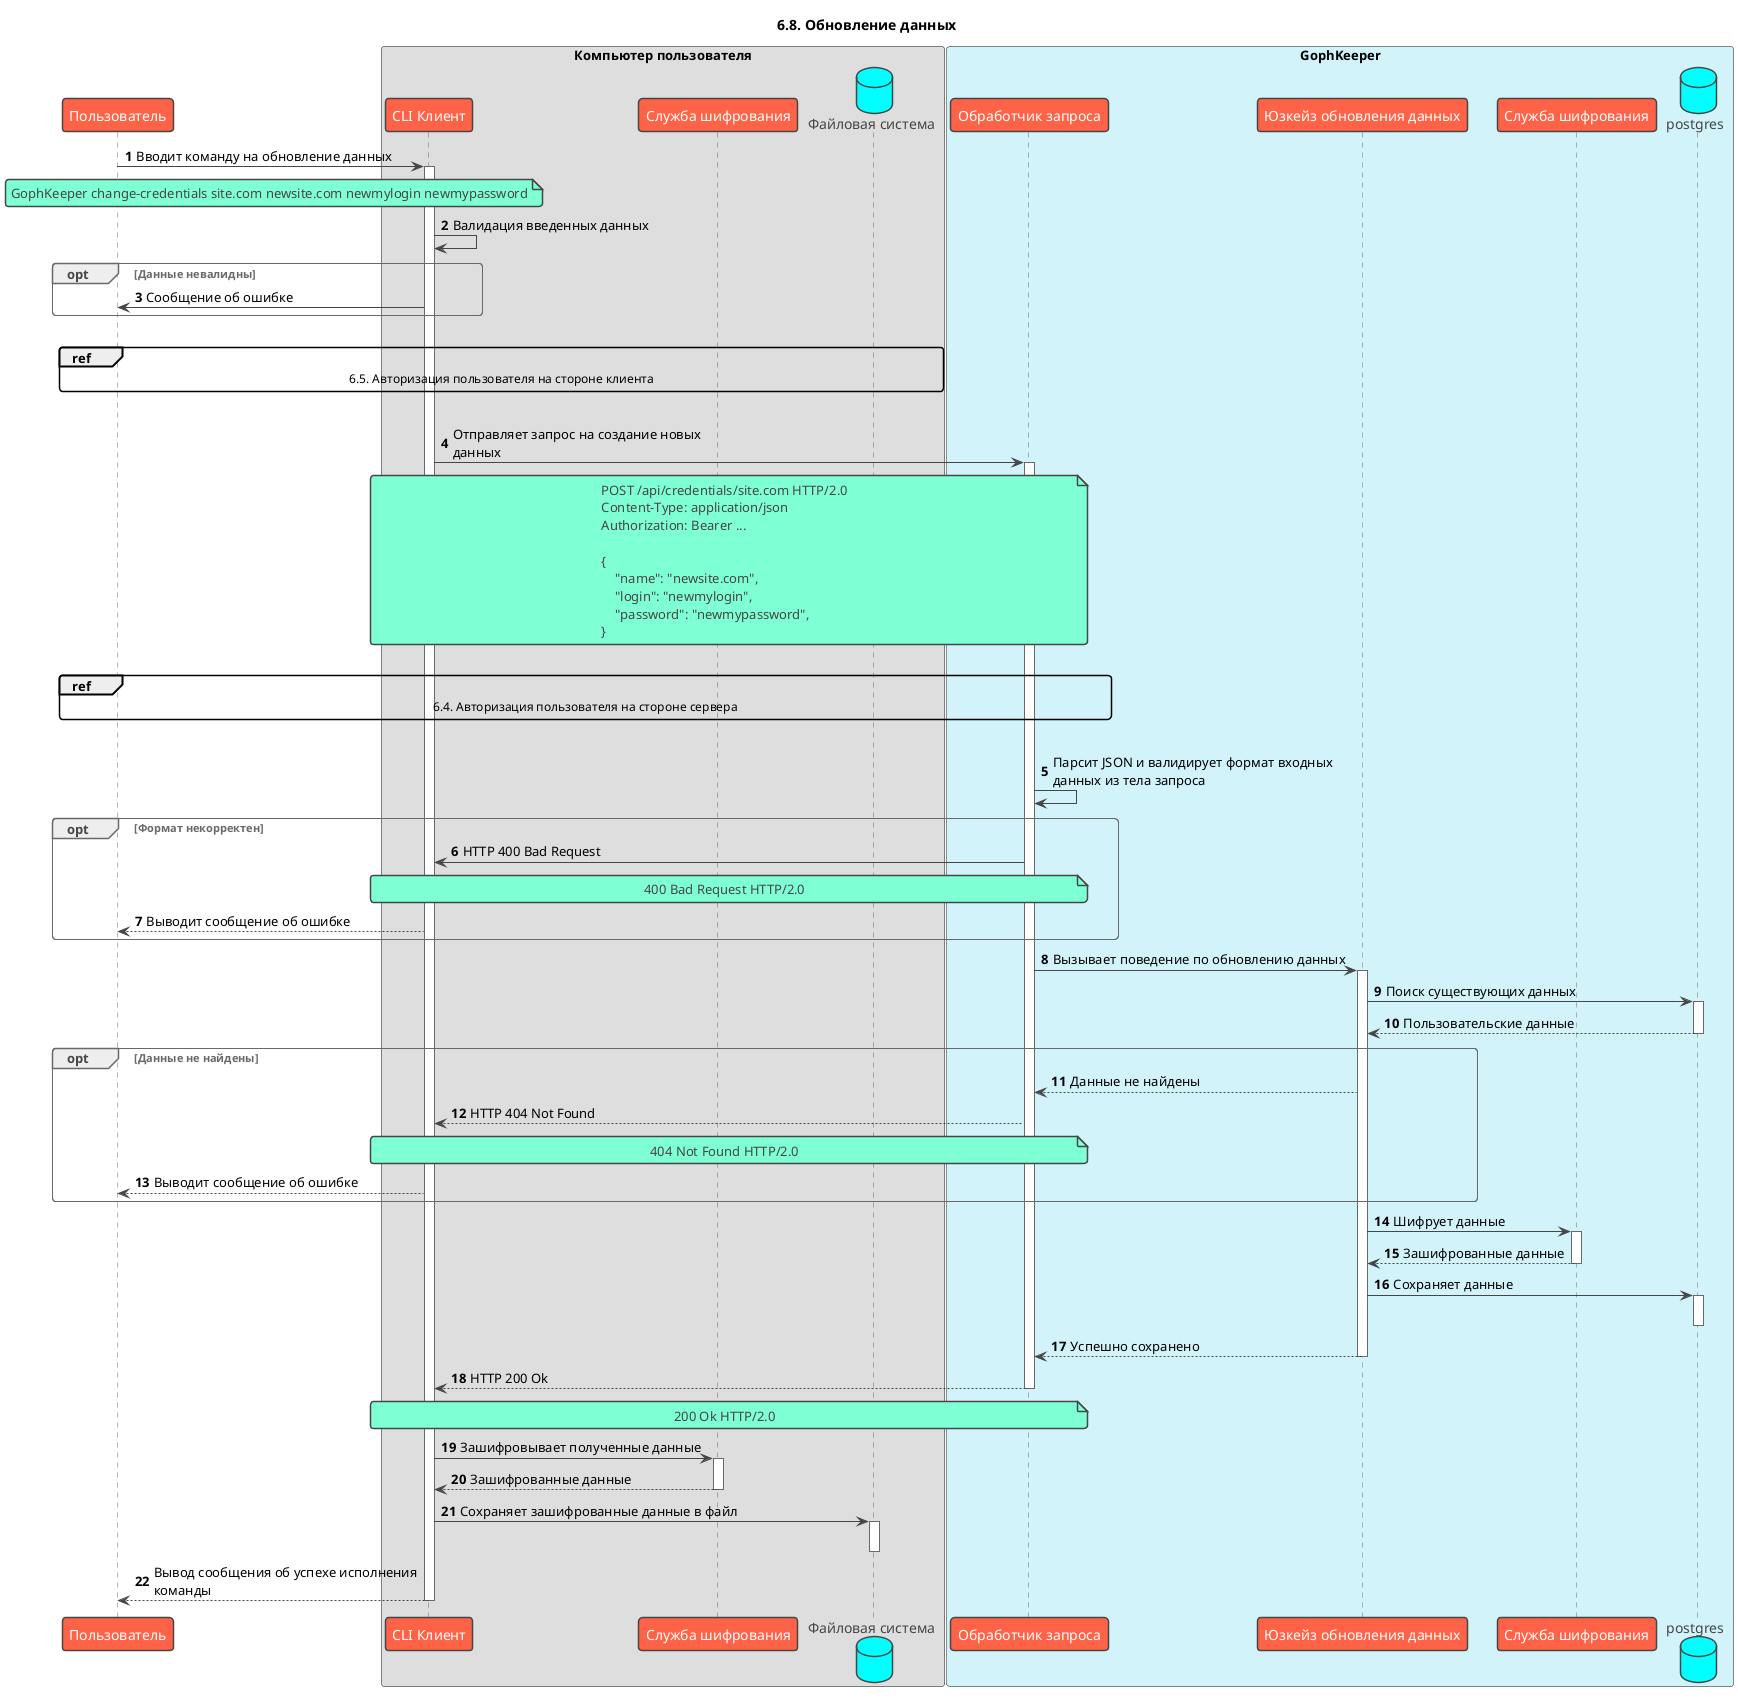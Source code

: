 @startuml
!theme vibrant
title: 6.8. Обновление данных
skinparam maxMessageSize 300
autonumber

participant "Пользователь" as user
box "Компьютер пользователя" #DEDEDE
    participant "CLI Клиент" as client
    participant "Служба шифрования" as cli_crypto 
    database "Файловая система" as file
end box

box "GophKeeper" #d3f3fa
    participant "Обработчик запроса" as handler
    participant "Юзкейз обновления данных" as usecase
    participant "Служба шифрования" as crypto
    database "postgres" as db
end box
user -> client ++ : Вводит команду на обновление данных
note over user, client
    GophKeeper change-credentials site.com newsite.com newmylogin newmypassword
end note
client -> client: Валидация введенных данных

opt Данные невалидны
    client -> user: Сообщение об ошибке
end

|||
ref over user, file
    6.5. Авторизация пользователя на стороне клиента
end
|||

client -> handler ++ : Отправляет запрос на создание новых данных
note over client, handler
    POST /api/credentials/site.com HTTP/2.0
    Content-Type: application/json
    Authorization: Bearer ...
    
    {
        "name": "newsite.com",
        "login": "newmylogin",
        "password": "newmypassword",
    }
end note
|||
ref over user, handler
    6.4. Авторизация пользователя на стороне сервера
end
|||
handler -> handler: Парсит JSON и валидирует формат входных данных из тела запроса
opt Формат некорректен
    handler -> client: HTTP 400 Bad Request
    note over client, handler
        400 Bad Request HTTP/2.0
    end note
    client --> user: Выводит сообщение об ошибке
end

handler -> usecase ++ : Вызывает поведение по обновлению данных
usecase -> db ++ : Поиск существующих данных
return Пользовательские данные
opt Данные не найдены
    usecase --> handler: Данные не найдены
    handler --> client: HTTP 404 Not Found
    note over client, handler
        404 Not Found HTTP/2.0
    end note
    client --> user: Выводит сообщение об ошибке
end

usecase -> crypto ++ : Шифрует данные
return Зашифрованные данные

usecase -> db : Сохраняет данные
activate db
deactivate db

return Успешно сохранено
return HTTP 200 Ok
note over client, handler
    200 Ok HTTP/2.0
end note

client -> cli_crypto ++ : Зашифровывает полученные данные
return Зашифрованные данные
client -> file: Сохраняет зашифрованные данные в файл
activate file
deactivate file 
return Вывод сообщения об успехе исполнения команды
@enduml